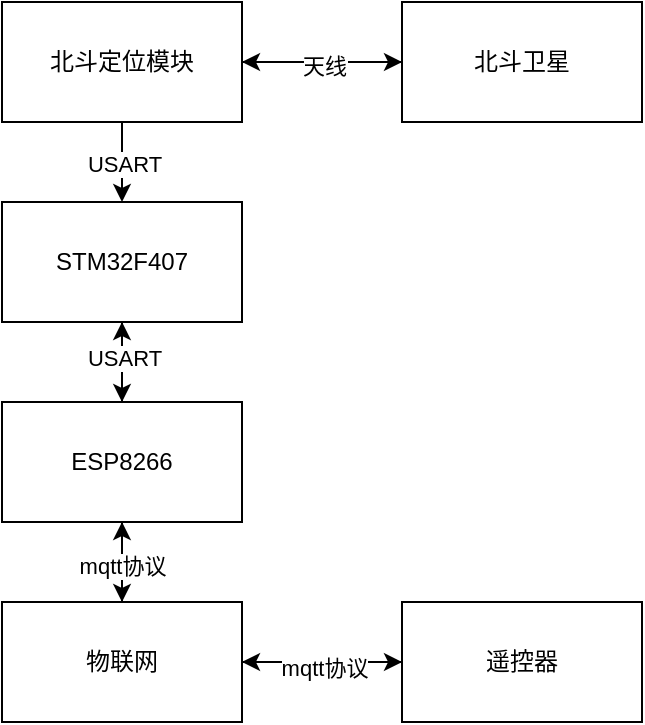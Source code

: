 <mxfile version="22.1.4" type="github">
  <diagram name="第 1 页" id="Ca8JibwiIeJ3WIZrLWk-">
    <mxGraphModel dx="1042" dy="581" grid="1" gridSize="10" guides="1" tooltips="1" connect="1" arrows="1" fold="1" page="1" pageScale="1" pageWidth="827" pageHeight="1169" math="0" shadow="0">
      <root>
        <mxCell id="0" />
        <mxCell id="1" parent="0" />
        <mxCell id="x6JHzJ7l4RsxqSKgYVP_-5" value="" style="edgeStyle=orthogonalEdgeStyle;rounded=0;orthogonalLoop=1;jettySize=auto;html=1;" edge="1" parent="1" source="x6JHzJ7l4RsxqSKgYVP_-1" target="x6JHzJ7l4RsxqSKgYVP_-4">
          <mxGeometry relative="1" as="geometry" />
        </mxCell>
        <mxCell id="x6JHzJ7l4RsxqSKgYVP_-9" value="" style="edgeStyle=orthogonalEdgeStyle;rounded=0;orthogonalLoop=1;jettySize=auto;html=1;" edge="1" parent="1" source="x6JHzJ7l4RsxqSKgYVP_-1" target="x6JHzJ7l4RsxqSKgYVP_-8">
          <mxGeometry relative="1" as="geometry" />
        </mxCell>
        <mxCell id="x6JHzJ7l4RsxqSKgYVP_-10" value="USART" style="edgeLabel;html=1;align=center;verticalAlign=middle;resizable=0;points=[];" vertex="1" connectable="0" parent="x6JHzJ7l4RsxqSKgYVP_-9">
          <mxGeometry x="0.025" y="1" relative="1" as="geometry">
            <mxPoint as="offset" />
          </mxGeometry>
        </mxCell>
        <mxCell id="x6JHzJ7l4RsxqSKgYVP_-1" value="北斗定位模块" style="rounded=0;whiteSpace=wrap;html=1;" vertex="1" parent="1">
          <mxGeometry x="110" y="160" width="120" height="60" as="geometry" />
        </mxCell>
        <mxCell id="x6JHzJ7l4RsxqSKgYVP_-7" style="edgeStyle=orthogonalEdgeStyle;rounded=0;orthogonalLoop=1;jettySize=auto;html=1;entryX=1;entryY=0.5;entryDx=0;entryDy=0;" edge="1" parent="1" source="x6JHzJ7l4RsxqSKgYVP_-4" target="x6JHzJ7l4RsxqSKgYVP_-1">
          <mxGeometry relative="1" as="geometry" />
        </mxCell>
        <mxCell id="x6JHzJ7l4RsxqSKgYVP_-14" value="天线" style="edgeLabel;html=1;align=center;verticalAlign=middle;resizable=0;points=[];" vertex="1" connectable="0" parent="x6JHzJ7l4RsxqSKgYVP_-7">
          <mxGeometry x="-0.02" y="2" relative="1" as="geometry">
            <mxPoint as="offset" />
          </mxGeometry>
        </mxCell>
        <mxCell id="x6JHzJ7l4RsxqSKgYVP_-4" value="北斗卫星" style="whiteSpace=wrap;html=1;rounded=0;" vertex="1" parent="1">
          <mxGeometry x="310" y="160" width="120" height="60" as="geometry" />
        </mxCell>
        <mxCell id="x6JHzJ7l4RsxqSKgYVP_-16" value="" style="edgeStyle=orthogonalEdgeStyle;rounded=0;orthogonalLoop=1;jettySize=auto;html=1;" edge="1" parent="1" source="x6JHzJ7l4RsxqSKgYVP_-8" target="x6JHzJ7l4RsxqSKgYVP_-15">
          <mxGeometry relative="1" as="geometry" />
        </mxCell>
        <mxCell id="x6JHzJ7l4RsxqSKgYVP_-8" value="STM32F407" style="whiteSpace=wrap;html=1;rounded=0;" vertex="1" parent="1">
          <mxGeometry x="110" y="260" width="120" height="60" as="geometry" />
        </mxCell>
        <mxCell id="x6JHzJ7l4RsxqSKgYVP_-19" value="" style="edgeStyle=orthogonalEdgeStyle;rounded=0;orthogonalLoop=1;jettySize=auto;html=1;" edge="1" parent="1" source="x6JHzJ7l4RsxqSKgYVP_-15" target="x6JHzJ7l4RsxqSKgYVP_-18">
          <mxGeometry relative="1" as="geometry" />
        </mxCell>
        <mxCell id="x6JHzJ7l4RsxqSKgYVP_-22" style="edgeStyle=orthogonalEdgeStyle;rounded=0;orthogonalLoop=1;jettySize=auto;html=1;exitX=0.5;exitY=0;exitDx=0;exitDy=0;entryX=0.5;entryY=1;entryDx=0;entryDy=0;" edge="1" parent="1" source="x6JHzJ7l4RsxqSKgYVP_-15" target="x6JHzJ7l4RsxqSKgYVP_-8">
          <mxGeometry relative="1" as="geometry" />
        </mxCell>
        <mxCell id="x6JHzJ7l4RsxqSKgYVP_-28" value="USART" style="edgeLabel;html=1;align=center;verticalAlign=middle;resizable=0;points=[];" vertex="1" connectable="0" parent="x6JHzJ7l4RsxqSKgYVP_-22">
          <mxGeometry x="0.1" y="-1" relative="1" as="geometry">
            <mxPoint as="offset" />
          </mxGeometry>
        </mxCell>
        <mxCell id="x6JHzJ7l4RsxqSKgYVP_-15" value="ESP8266" style="whiteSpace=wrap;html=1;rounded=0;" vertex="1" parent="1">
          <mxGeometry x="110" y="360" width="120" height="60" as="geometry" />
        </mxCell>
        <mxCell id="x6JHzJ7l4RsxqSKgYVP_-21" style="edgeStyle=orthogonalEdgeStyle;rounded=0;orthogonalLoop=1;jettySize=auto;html=1;exitX=0.5;exitY=0;exitDx=0;exitDy=0;entryX=0.5;entryY=1;entryDx=0;entryDy=0;" edge="1" parent="1" source="x6JHzJ7l4RsxqSKgYVP_-18" target="x6JHzJ7l4RsxqSKgYVP_-15">
          <mxGeometry relative="1" as="geometry" />
        </mxCell>
        <mxCell id="x6JHzJ7l4RsxqSKgYVP_-27" value="mqtt协议" style="edgeLabel;html=1;align=center;verticalAlign=middle;resizable=0;points=[];" vertex="1" connectable="0" parent="x6JHzJ7l4RsxqSKgYVP_-21">
          <mxGeometry x="-0.1" relative="1" as="geometry">
            <mxPoint as="offset" />
          </mxGeometry>
        </mxCell>
        <mxCell id="x6JHzJ7l4RsxqSKgYVP_-24" value="" style="edgeStyle=orthogonalEdgeStyle;rounded=0;orthogonalLoop=1;jettySize=auto;html=1;" edge="1" parent="1" source="x6JHzJ7l4RsxqSKgYVP_-18" target="x6JHzJ7l4RsxqSKgYVP_-23">
          <mxGeometry relative="1" as="geometry" />
        </mxCell>
        <mxCell id="x6JHzJ7l4RsxqSKgYVP_-18" value="物联网" style="whiteSpace=wrap;html=1;rounded=0;" vertex="1" parent="1">
          <mxGeometry x="110" y="460" width="120" height="60" as="geometry" />
        </mxCell>
        <mxCell id="x6JHzJ7l4RsxqSKgYVP_-25" style="edgeStyle=orthogonalEdgeStyle;rounded=0;orthogonalLoop=1;jettySize=auto;html=1;entryX=1;entryY=0.5;entryDx=0;entryDy=0;" edge="1" parent="1" source="x6JHzJ7l4RsxqSKgYVP_-23" target="x6JHzJ7l4RsxqSKgYVP_-18">
          <mxGeometry relative="1" as="geometry">
            <mxPoint x="240" y="490" as="targetPoint" />
          </mxGeometry>
        </mxCell>
        <mxCell id="x6JHzJ7l4RsxqSKgYVP_-26" value="mqtt协议" style="edgeLabel;html=1;align=center;verticalAlign=middle;resizable=0;points=[];" vertex="1" connectable="0" parent="x6JHzJ7l4RsxqSKgYVP_-25">
          <mxGeometry x="-0.02" y="3" relative="1" as="geometry">
            <mxPoint as="offset" />
          </mxGeometry>
        </mxCell>
        <mxCell id="x6JHzJ7l4RsxqSKgYVP_-23" value="遥控器" style="whiteSpace=wrap;html=1;rounded=0;" vertex="1" parent="1">
          <mxGeometry x="310" y="460" width="120" height="60" as="geometry" />
        </mxCell>
      </root>
    </mxGraphModel>
  </diagram>
</mxfile>
